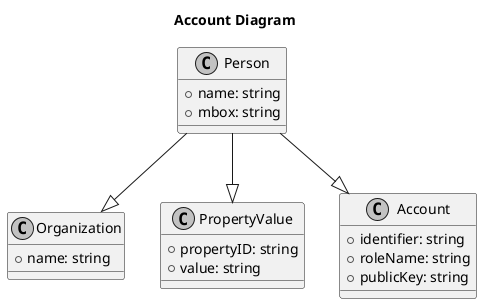 @startuml account_class

title Account Diagram
skinparam monochrome true

top to bottom direction

class Person {
  + name: string
  + mbox: string
}

class Organization {
  + name: string
}

class PropertyValue {
  + propertyID: string
  + value: string
}

class Account {
  + identifier: string
  + roleName: string
  + publicKey: string
}

Person --|> Account
Person --|> Organization
Person --|> PropertyValue

@enduml